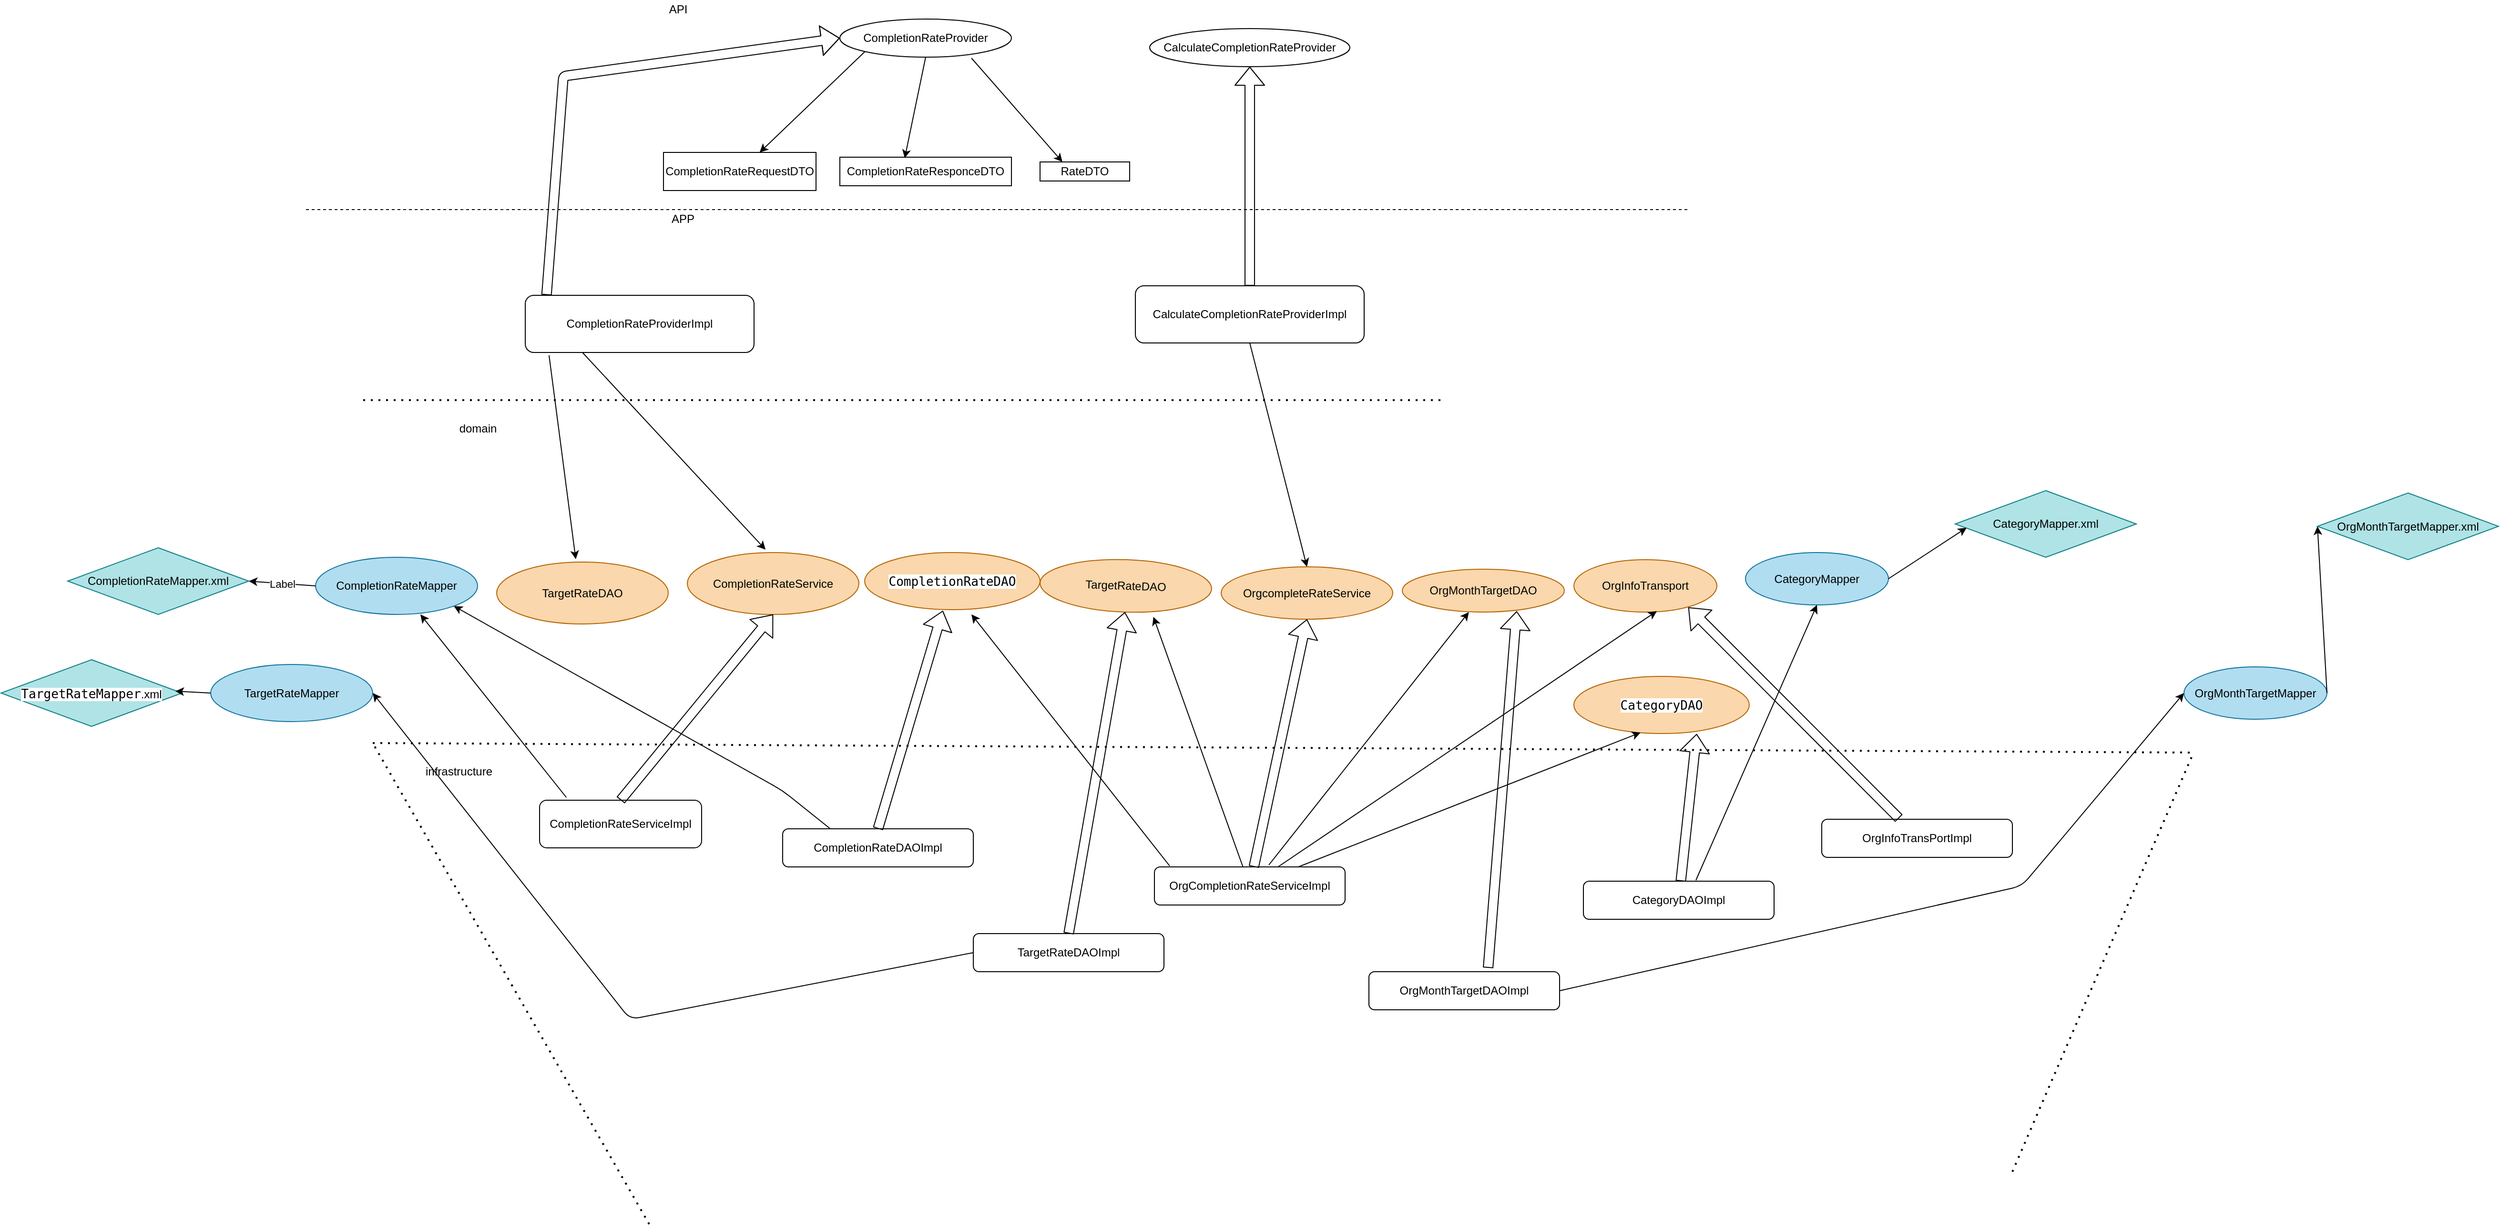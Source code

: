<mxfile version="14.9.1" type="github">
  <diagram id="_fAbOFc08DvIJd-jthX_" name="completion">
    <mxGraphModel dx="2500" dy="942" grid="1" gridSize="10" guides="1" tooltips="1" connect="1" arrows="1" fold="1" page="1" pageScale="1" pageWidth="827" pageHeight="1169" math="0" shadow="0">
      <root>
        <mxCell id="0" />
        <mxCell id="1" parent="0" />
        <mxCell id="HPlV_7bj_zp-51kPqmHS-1" value="" style="endArrow=none;dashed=1;html=1;" parent="1" edge="1">
          <mxGeometry width="50" height="50" relative="1" as="geometry">
            <mxPoint x="-370" y="240" as="sourcePoint" />
            <mxPoint x="1080" y="240" as="targetPoint" />
          </mxGeometry>
        </mxCell>
        <mxCell id="HPlV_7bj_zp-51kPqmHS-2" value="CompletionRateProvider" style="ellipse;whiteSpace=wrap;html=1;" parent="1" vertex="1">
          <mxGeometry x="190" y="40" width="180" height="40" as="geometry" />
        </mxCell>
        <mxCell id="HPlV_7bj_zp-51kPqmHS-3" value="CalculateCompletionRateProvider" style="ellipse;whiteSpace=wrap;html=1;" parent="1" vertex="1">
          <mxGeometry x="515" y="50" width="210" height="40" as="geometry" />
        </mxCell>
        <mxCell id="HPlV_7bj_zp-51kPqmHS-4" value="API" style="text;html=1;align=center;verticalAlign=middle;resizable=0;points=[];autosize=1;strokeColor=none;" parent="1" vertex="1">
          <mxGeometry x="5" y="20" width="30" height="20" as="geometry" />
        </mxCell>
        <mxCell id="HPlV_7bj_zp-51kPqmHS-5" value="CompletionRateRequestDTO" style="rounded=1;whiteSpace=wrap;html=1;arcSize=0;" parent="1" vertex="1">
          <mxGeometry x="5" y="180" width="160" height="40" as="geometry" />
        </mxCell>
        <mxCell id="HPlV_7bj_zp-51kPqmHS-6" value="CompletionRateResponceDTO" style="rounded=1;whiteSpace=wrap;html=1;arcSize=0;" parent="1" vertex="1">
          <mxGeometry x="190" y="185" width="180" height="30" as="geometry" />
        </mxCell>
        <mxCell id="HPlV_7bj_zp-51kPqmHS-7" value="RateDTO" style="rounded=1;whiteSpace=wrap;html=1;arcSize=0;" parent="1" vertex="1">
          <mxGeometry x="400" y="190" width="94" height="20" as="geometry" />
        </mxCell>
        <mxCell id="HPlV_7bj_zp-51kPqmHS-8" value="" style="endArrow=classic;html=1;exitX=0;exitY=1;exitDx=0;exitDy=0;" parent="1" source="HPlV_7bj_zp-51kPqmHS-2" target="HPlV_7bj_zp-51kPqmHS-5" edge="1">
          <mxGeometry width="50" height="50" relative="1" as="geometry">
            <mxPoint x="390" y="380" as="sourcePoint" />
            <mxPoint x="440" y="330" as="targetPoint" />
          </mxGeometry>
        </mxCell>
        <mxCell id="HPlV_7bj_zp-51kPqmHS-9" value="" style="endArrow=classic;html=1;exitX=0.5;exitY=1;exitDx=0;exitDy=0;entryX=0.378;entryY=0.033;entryDx=0;entryDy=0;entryPerimeter=0;" parent="1" source="HPlV_7bj_zp-51kPqmHS-2" target="HPlV_7bj_zp-51kPqmHS-6" edge="1">
          <mxGeometry width="50" height="50" relative="1" as="geometry">
            <mxPoint x="146.36" y="94.142" as="sourcePoint" />
            <mxPoint x="103.866" y="190" as="targetPoint" />
          </mxGeometry>
        </mxCell>
        <mxCell id="HPlV_7bj_zp-51kPqmHS-10" value="" style="endArrow=classic;html=1;entryX=0.25;entryY=0;entryDx=0;entryDy=0;exitX=0.767;exitY=1.025;exitDx=0;exitDy=0;exitPerimeter=0;" parent="1" source="HPlV_7bj_zp-51kPqmHS-2" target="HPlV_7bj_zp-51kPqmHS-7" edge="1">
          <mxGeometry width="50" height="50" relative="1" as="geometry">
            <mxPoint x="250" y="80" as="sourcePoint" />
            <mxPoint x="113.866" y="200" as="targetPoint" />
          </mxGeometry>
        </mxCell>
        <mxCell id="HPlV_7bj_zp-51kPqmHS-11" value="APP" style="text;html=1;align=center;verticalAlign=middle;resizable=0;points=[];autosize=1;strokeColor=none;" parent="1" vertex="1">
          <mxGeometry x="5" y="240" width="40" height="20" as="geometry" />
        </mxCell>
        <mxCell id="HPlV_7bj_zp-51kPqmHS-12" value="CalculateCompletionRateProviderImpl" style="rounded=1;whiteSpace=wrap;html=1;" parent="1" vertex="1">
          <mxGeometry x="500" y="320" width="240" height="60" as="geometry" />
        </mxCell>
        <mxCell id="HPlV_7bj_zp-51kPqmHS-14" value="CompletionRateProviderImpl" style="rounded=1;whiteSpace=wrap;html=1;" parent="1" vertex="1">
          <mxGeometry x="-140" y="330" width="240" height="60" as="geometry" />
        </mxCell>
        <mxCell id="HPlV_7bj_zp-51kPqmHS-16" value="" style="endArrow=none;dashed=1;html=1;dashPattern=1 3;strokeWidth=2;" parent="1" edge="1">
          <mxGeometry width="50" height="50" relative="1" as="geometry">
            <mxPoint x="-310" y="440" as="sourcePoint" />
            <mxPoint x="820" y="440" as="targetPoint" />
          </mxGeometry>
        </mxCell>
        <mxCell id="HPlV_7bj_zp-51kPqmHS-17" value="domain" style="text;html=1;align=center;verticalAlign=middle;resizable=0;points=[];autosize=1;strokeColor=none;" parent="1" vertex="1">
          <mxGeometry x="-220" y="460" width="60" height="20" as="geometry" />
        </mxCell>
        <mxCell id="HPlV_7bj_zp-51kPqmHS-19" value="CompletionRateService" style="ellipse;whiteSpace=wrap;html=1;fillColor=#fad7ac;strokeColor=#b46504;" parent="1" vertex="1">
          <mxGeometry x="30" y="600" width="180" height="65" as="geometry" />
        </mxCell>
        <mxCell id="HPlV_7bj_zp-51kPqmHS-21" value="TargetRateDAO" style="ellipse;whiteSpace=wrap;html=1;fillColor=#fad7ac;strokeColor=#b46504;" parent="1" vertex="1">
          <mxGeometry x="-170" y="610" width="180" height="65" as="geometry" />
        </mxCell>
        <mxCell id="HPlV_7bj_zp-51kPqmHS-25" value="OrgcompleteRateService" style="ellipse;whiteSpace=wrap;html=1;fillColor=#fad7ac;strokeColor=#b46504;" parent="1" vertex="1">
          <mxGeometry x="590" y="615" width="180" height="55" as="geometry" />
        </mxCell>
        <mxCell id="HPlV_7bj_zp-51kPqmHS-27" value="" style="endArrow=none;dashed=1;html=1;dashPattern=1 3;strokeWidth=2;" parent="1" edge="1">
          <mxGeometry width="50" height="50" relative="1" as="geometry">
            <mxPoint x="-300" y="800" as="sourcePoint" />
            <mxPoint x="1610" y="810" as="targetPoint" />
          </mxGeometry>
        </mxCell>
        <mxCell id="HPlV_7bj_zp-51kPqmHS-28" value="CompletionRateServiceImpl" style="rounded=1;whiteSpace=wrap;html=1;" parent="1" vertex="1">
          <mxGeometry x="-125" y="860" width="170" height="50" as="geometry" />
        </mxCell>
        <mxCell id="HPlV_7bj_zp-51kPqmHS-30" value="" style="shape=flexArrow;endArrow=classic;html=1;entryX=0.5;entryY=1;entryDx=0;entryDy=0;exitX=0.5;exitY=0;exitDx=0;exitDy=0;" parent="1" source="HPlV_7bj_zp-51kPqmHS-28" target="HPlV_7bj_zp-51kPqmHS-19" edge="1">
          <mxGeometry width="50" height="50" relative="1" as="geometry">
            <mxPoint x="115" y="740" as="sourcePoint" />
            <mxPoint x="165" y="690" as="targetPoint" />
          </mxGeometry>
        </mxCell>
        <mxCell id="HPlV_7bj_zp-51kPqmHS-32" value="OrgCompletionRateServiceImpl" style="rounded=1;whiteSpace=wrap;html=1;" parent="1" vertex="1">
          <mxGeometry x="520" y="930" width="200" height="40" as="geometry" />
        </mxCell>
        <mxCell id="HPlV_7bj_zp-51kPqmHS-33" value="CompletionRateMapper" style="ellipse;whiteSpace=wrap;html=1;fillColor=#b1ddf0;strokeColor=#10739e;" parent="1" vertex="1">
          <mxGeometry x="-360" y="605" width="170" height="60" as="geometry" />
        </mxCell>
        <mxCell id="HPlV_7bj_zp-51kPqmHS-34" value="" style="endArrow=classic;html=1;exitX=0.165;exitY=-0.06;exitDx=0;exitDy=0;exitPerimeter=0;entryX=0.647;entryY=1;entryDx=0;entryDy=0;entryPerimeter=0;" parent="1" source="HPlV_7bj_zp-51kPqmHS-28" target="HPlV_7bj_zp-51kPqmHS-33" edge="1">
          <mxGeometry width="50" height="50" relative="1" as="geometry">
            <mxPoint x="390" y="700" as="sourcePoint" />
            <mxPoint x="-100" y="610" as="targetPoint" />
          </mxGeometry>
        </mxCell>
        <mxCell id="HPlV_7bj_zp-51kPqmHS-35" value="" style="endArrow=classic;html=1;exitX=0.25;exitY=1;exitDx=0;exitDy=0;entryX=0.456;entryY=-0.046;entryDx=0;entryDy=0;entryPerimeter=0;" parent="1" source="HPlV_7bj_zp-51kPqmHS-14" target="HPlV_7bj_zp-51kPqmHS-19" edge="1">
          <mxGeometry width="50" height="50" relative="1" as="geometry">
            <mxPoint x="390" y="440" as="sourcePoint" />
            <mxPoint x="440" y="390" as="targetPoint" />
          </mxGeometry>
        </mxCell>
        <mxCell id="HPlV_7bj_zp-51kPqmHS-36" value="" style="endArrow=classic;html=1;exitX=0.104;exitY=1.05;exitDx=0;exitDy=0;exitPerimeter=0;entryX=0.461;entryY=-0.046;entryDx=0;entryDy=0;entryPerimeter=0;" parent="1" source="HPlV_7bj_zp-51kPqmHS-14" target="HPlV_7bj_zp-51kPqmHS-21" edge="1">
          <mxGeometry width="50" height="50" relative="1" as="geometry">
            <mxPoint x="390" y="440" as="sourcePoint" />
            <mxPoint x="440" y="390" as="targetPoint" />
          </mxGeometry>
        </mxCell>
        <mxCell id="HPlV_7bj_zp-51kPqmHS-37" value="infrastructure" style="text;html=1;align=center;verticalAlign=middle;resizable=0;points=[];autosize=1;strokeColor=none;" parent="1" vertex="1">
          <mxGeometry x="-255" y="820" width="90" height="20" as="geometry" />
        </mxCell>
        <mxCell id="HPlV_7bj_zp-51kPqmHS-39" value="" style="shape=flexArrow;endArrow=classic;html=1;entryX=0.5;entryY=1;entryDx=0;entryDy=0;" parent="1" source="HPlV_7bj_zp-51kPqmHS-32" target="HPlV_7bj_zp-51kPqmHS-25" edge="1">
          <mxGeometry width="50" height="50" relative="1" as="geometry">
            <mxPoint x="590" y="780" as="sourcePoint" />
            <mxPoint x="640" y="730" as="targetPoint" />
          </mxGeometry>
        </mxCell>
        <mxCell id="HPlV_7bj_zp-51kPqmHS-40" value="OrgMonthTargetDAO" style="ellipse;whiteSpace=wrap;html=1;fillColor=#fad7ac;strokeColor=#b46504;" parent="1" vertex="1">
          <mxGeometry x="780" y="617.5" width="170" height="45" as="geometry" />
        </mxCell>
        <mxCell id="HPlV_7bj_zp-51kPqmHS-41" value="" style="endArrow=classic;html=1;entryX=0.411;entryY=1;entryDx=0;entryDy=0;entryPerimeter=0;exitX=0.6;exitY=-0.05;exitDx=0;exitDy=0;exitPerimeter=0;" parent="1" source="HPlV_7bj_zp-51kPqmHS-32" target="HPlV_7bj_zp-51kPqmHS-40" edge="1">
          <mxGeometry width="50" height="50" relative="1" as="geometry">
            <mxPoint x="390" y="700" as="sourcePoint" />
            <mxPoint x="440" y="650" as="targetPoint" />
          </mxGeometry>
        </mxCell>
        <mxCell id="HPlV_7bj_zp-51kPqmHS-42" value="OrgInfoTransport" style="ellipse;whiteSpace=wrap;html=1;fillColor=#fad7ac;strokeColor=#b46504;" parent="1" vertex="1">
          <mxGeometry x="960" y="607.5" width="150" height="55" as="geometry" />
        </mxCell>
        <mxCell id="HPlV_7bj_zp-51kPqmHS-44" value="" style="endArrow=classic;html=1;entryX=0.58;entryY=0.982;entryDx=0;entryDy=0;entryPerimeter=0;" parent="1" source="HPlV_7bj_zp-51kPqmHS-32" target="HPlV_7bj_zp-51kPqmHS-42" edge="1">
          <mxGeometry width="50" height="50" relative="1" as="geometry">
            <mxPoint x="390" y="810" as="sourcePoint" />
            <mxPoint x="440" y="760" as="targetPoint" />
          </mxGeometry>
        </mxCell>
        <mxCell id="HPlV_7bj_zp-51kPqmHS-45" value="TargetRateDAO" style="ellipse;whiteSpace=wrap;html=1;fillColor=#fad7ac;strokeColor=#b46504;rotation=2;" parent="1" vertex="1">
          <mxGeometry x="400" y="607.5" width="180" height="55" as="geometry" />
        </mxCell>
        <mxCell id="HPlV_7bj_zp-51kPqmHS-46" value="" style="endArrow=classic;html=1;entryX=0.667;entryY=1.073;entryDx=0;entryDy=0;entryPerimeter=0;" parent="1" source="HPlV_7bj_zp-51kPqmHS-32" target="HPlV_7bj_zp-51kPqmHS-45" edge="1">
          <mxGeometry width="50" height="50" relative="1" as="geometry">
            <mxPoint x="390" y="810" as="sourcePoint" />
            <mxPoint x="440" y="730" as="targetPoint" />
          </mxGeometry>
        </mxCell>
        <mxCell id="HPlV_7bj_zp-51kPqmHS-47" value="&lt;pre style=&quot;font-family: &amp;#34;jetbrains mono&amp;#34; , monospace ; font-size: 9.8pt&quot;&gt;&lt;span style=&quot;background-color: rgb(255 , 255 , 255)&quot;&gt;CompletionRateDAO&lt;/span&gt;&lt;/pre&gt;" style="ellipse;whiteSpace=wrap;html=1;fillColor=#fad7ac;strokeColor=#b46504;" parent="1" vertex="1">
          <mxGeometry x="216" y="600" width="184" height="60" as="geometry" />
        </mxCell>
        <mxCell id="HPlV_7bj_zp-51kPqmHS-48" value="" style="endArrow=classic;html=1;entryX=0.609;entryY=1.083;entryDx=0;entryDy=0;entryPerimeter=0;exitX=0.08;exitY=-0.025;exitDx=0;exitDy=0;exitPerimeter=0;" parent="1" source="HPlV_7bj_zp-51kPqmHS-32" target="HPlV_7bj_zp-51kPqmHS-47" edge="1">
          <mxGeometry width="50" height="50" relative="1" as="geometry">
            <mxPoint x="390" y="760" as="sourcePoint" />
            <mxPoint x="440" y="710" as="targetPoint" />
          </mxGeometry>
        </mxCell>
        <mxCell id="HPlV_7bj_zp-51kPqmHS-49" value="&lt;pre style=&quot;font-family: &amp;#34;jetbrains mono&amp;#34; , monospace ; font-size: 9.8pt&quot;&gt;&lt;span style=&quot;background-color: rgb(255 , 255 , 255)&quot;&gt;CategoryDAO&lt;/span&gt;&lt;/pre&gt;" style="ellipse;whiteSpace=wrap;html=1;fillColor=#fad7ac;strokeColor=#b46504;" parent="1" vertex="1">
          <mxGeometry x="960" y="730" width="184" height="60" as="geometry" />
        </mxCell>
        <mxCell id="HPlV_7bj_zp-51kPqmHS-50" value="" style="endArrow=classic;html=1;entryX=0.38;entryY=0.983;entryDx=0;entryDy=0;entryPerimeter=0;" parent="1" source="HPlV_7bj_zp-51kPqmHS-32" target="HPlV_7bj_zp-51kPqmHS-49" edge="1">
          <mxGeometry width="50" height="50" relative="1" as="geometry">
            <mxPoint x="390" y="700" as="sourcePoint" />
            <mxPoint x="440" y="650" as="targetPoint" />
          </mxGeometry>
        </mxCell>
        <mxCell id="HPlV_7bj_zp-51kPqmHS-51" value="CategoryDAOImpl" style="rounded=1;whiteSpace=wrap;html=1;" parent="1" vertex="1">
          <mxGeometry x="970" y="945" width="200" height="40" as="geometry" />
        </mxCell>
        <mxCell id="HPlV_7bj_zp-51kPqmHS-53" value="" style="shape=flexArrow;endArrow=classic;html=1;entryX=0.7;entryY=1.005;entryDx=0;entryDy=0;entryPerimeter=0;" parent="1" source="HPlV_7bj_zp-51kPqmHS-51" target="HPlV_7bj_zp-51kPqmHS-49" edge="1">
          <mxGeometry width="50" height="50" relative="1" as="geometry">
            <mxPoint x="390" y="860" as="sourcePoint" />
            <mxPoint x="1030" y="770" as="targetPoint" />
          </mxGeometry>
        </mxCell>
        <mxCell id="HPlV_7bj_zp-51kPqmHS-56" value="&lt;span style=&quot;font-family: &amp;#34;helvetica&amp;#34;&quot;&gt;OrgMonthTargetDAOImpl&lt;/span&gt;" style="rounded=1;whiteSpace=wrap;html=1;" parent="1" vertex="1">
          <mxGeometry x="745" y="1040" width="200" height="40" as="geometry" />
        </mxCell>
        <mxCell id="HPlV_7bj_zp-51kPqmHS-57" value="" style="shape=flexArrow;endArrow=classic;html=1;exitX=0.625;exitY=-0.1;exitDx=0;exitDy=0;exitPerimeter=0;entryX=0.706;entryY=0.978;entryDx=0;entryDy=0;entryPerimeter=0;" parent="1" source="HPlV_7bj_zp-51kPqmHS-56" target="HPlV_7bj_zp-51kPqmHS-40" edge="1">
          <mxGeometry width="50" height="50" relative="1" as="geometry">
            <mxPoint x="280" y="1255" as="sourcePoint" />
            <mxPoint x="860" y="600" as="targetPoint" />
          </mxGeometry>
        </mxCell>
        <mxCell id="HPlV_7bj_zp-51kPqmHS-58" value="OrgInfoTransPortImpl" style="rounded=1;whiteSpace=wrap;html=1;" parent="1" vertex="1">
          <mxGeometry x="1220" y="880" width="200" height="40" as="geometry" />
        </mxCell>
        <mxCell id="HPlV_7bj_zp-51kPqmHS-59" value="" style="shape=flexArrow;endArrow=classic;html=1;exitX=0.405;exitY=-0.025;exitDx=0;exitDy=0;entryX=0.8;entryY=0.909;entryDx=0;entryDy=0;entryPerimeter=0;exitPerimeter=0;" parent="1" source="HPlV_7bj_zp-51kPqmHS-58" target="HPlV_7bj_zp-51kPqmHS-42" edge="1">
          <mxGeometry width="50" height="50" relative="1" as="geometry">
            <mxPoint x="1230" y="845" as="sourcePoint" />
            <mxPoint x="1160" y="685" as="targetPoint" />
          </mxGeometry>
        </mxCell>
        <mxCell id="HPlV_7bj_zp-51kPqmHS-60" value="&lt;span style=&quot;font-family: &amp;#34;helvetica&amp;#34;&quot;&gt;TargetRateDAOImpl&lt;/span&gt;" style="rounded=1;whiteSpace=wrap;html=1;" parent="1" vertex="1">
          <mxGeometry x="330" y="1000" width="200" height="40" as="geometry" />
        </mxCell>
        <mxCell id="HPlV_7bj_zp-51kPqmHS-61" value="" style="shape=flexArrow;endArrow=classic;html=1;entryX=0.5;entryY=1;entryDx=0;entryDy=0;exitX=0.5;exitY=0;exitDx=0;exitDy=0;" parent="1" source="HPlV_7bj_zp-51kPqmHS-60" target="HPlV_7bj_zp-51kPqmHS-45" edge="1">
          <mxGeometry width="50" height="50" relative="1" as="geometry">
            <mxPoint x="910" y="910" as="sourcePoint" />
            <mxPoint x="960" y="860" as="targetPoint" />
          </mxGeometry>
        </mxCell>
        <mxCell id="HPlV_7bj_zp-51kPqmHS-62" value="&lt;span style=&quot;font-family: &amp;#34;helvetica&amp;#34;&quot;&gt;CompletionRateDAOImpl&lt;/span&gt;" style="rounded=1;whiteSpace=wrap;html=1;" parent="1" vertex="1">
          <mxGeometry x="130" y="890" width="200" height="40" as="geometry" />
        </mxCell>
        <mxCell id="HPlV_7bj_zp-51kPqmHS-63" value="" style="shape=flexArrow;endArrow=classic;html=1;entryX=0.446;entryY=1.017;entryDx=0;entryDy=0;entryPerimeter=0;exitX=0.5;exitY=0;exitDx=0;exitDy=0;" parent="1" source="HPlV_7bj_zp-51kPqmHS-62" target="HPlV_7bj_zp-51kPqmHS-47" edge="1">
          <mxGeometry width="50" height="50" relative="1" as="geometry">
            <mxPoint x="480" y="910" as="sourcePoint" />
            <mxPoint x="530" y="860" as="targetPoint" />
          </mxGeometry>
        </mxCell>
        <mxCell id="HPlV_7bj_zp-51kPqmHS-64" value="CompletionRateMapper.xml" style="rhombus;whiteSpace=wrap;html=1;fillColor=#b0e3e6;strokeColor=#0e8088;" parent="1" vertex="1">
          <mxGeometry x="-620" y="595" width="190" height="70" as="geometry" />
        </mxCell>
        <mxCell id="HPlV_7bj_zp-51kPqmHS-65" value="" style="endArrow=classic;html=1;entryX=1;entryY=0.5;entryDx=0;entryDy=0;exitX=0;exitY=0.5;exitDx=0;exitDy=0;" parent="1" source="HPlV_7bj_zp-51kPqmHS-33" target="HPlV_7bj_zp-51kPqmHS-64" edge="1">
          <mxGeometry relative="1" as="geometry">
            <mxPoint x="90" y="620" as="sourcePoint" />
            <mxPoint x="250" y="620" as="targetPoint" />
          </mxGeometry>
        </mxCell>
        <mxCell id="HPlV_7bj_zp-51kPqmHS-66" value="Label" style="edgeLabel;resizable=0;html=1;align=center;verticalAlign=middle;" parent="HPlV_7bj_zp-51kPqmHS-65" connectable="0" vertex="1">
          <mxGeometry relative="1" as="geometry" />
        </mxCell>
        <mxCell id="HPlV_7bj_zp-51kPqmHS-70" value="CategoryMapper" style="ellipse;whiteSpace=wrap;html=1;fillColor=#b1ddf0;strokeColor=#10739e;" parent="1" vertex="1">
          <mxGeometry x="1140" y="600" width="150" height="55" as="geometry" />
        </mxCell>
        <mxCell id="HPlV_7bj_zp-51kPqmHS-71" value="" style="endArrow=classic;html=1;entryX=0.5;entryY=1;entryDx=0;entryDy=0;exitX=0.59;exitY=-0.025;exitDx=0;exitDy=0;exitPerimeter=0;" parent="1" source="HPlV_7bj_zp-51kPqmHS-51" target="HPlV_7bj_zp-51kPqmHS-70" edge="1">
          <mxGeometry width="50" height="50" relative="1" as="geometry">
            <mxPoint x="1030" y="820" as="sourcePoint" />
            <mxPoint x="1080" y="770" as="targetPoint" />
            <Array as="points" />
          </mxGeometry>
        </mxCell>
        <mxCell id="HPlV_7bj_zp-51kPqmHS-73" value="CategoryMapper.xml" style="rhombus;whiteSpace=wrap;html=1;fillColor=#b0e3e6;strokeColor=#0e8088;" parent="1" vertex="1">
          <mxGeometry x="1360" y="535" width="190" height="70" as="geometry" />
        </mxCell>
        <mxCell id="HPlV_7bj_zp-51kPqmHS-74" value="" style="endArrow=classic;html=1;exitX=1;exitY=0.5;exitDx=0;exitDy=0;entryX=0.063;entryY=0.557;entryDx=0;entryDy=0;entryPerimeter=0;" parent="1" source="HPlV_7bj_zp-51kPqmHS-70" target="HPlV_7bj_zp-51kPqmHS-73" edge="1">
          <mxGeometry width="50" height="50" relative="1" as="geometry">
            <mxPoint x="1450" y="730" as="sourcePoint" />
            <mxPoint x="1500" y="680" as="targetPoint" />
          </mxGeometry>
        </mxCell>
        <mxCell id="HPlV_7bj_zp-51kPqmHS-75" value="" style="endArrow=none;dashed=1;html=1;dashPattern=1 3;strokeWidth=2;" parent="1" edge="1">
          <mxGeometry width="50" height="50" relative="1" as="geometry">
            <mxPoint x="-10" y="1305" as="sourcePoint" />
            <mxPoint x="-300" y="800" as="targetPoint" />
          </mxGeometry>
        </mxCell>
        <mxCell id="HPlV_7bj_zp-51kPqmHS-76" value="" style="endArrow=classic;html=1;entryX=1;entryY=1;entryDx=0;entryDy=0;exitX=0.25;exitY=0;exitDx=0;exitDy=0;" parent="1" source="HPlV_7bj_zp-51kPqmHS-62" target="HPlV_7bj_zp-51kPqmHS-33" edge="1">
          <mxGeometry width="50" height="50" relative="1" as="geometry">
            <mxPoint x="440" y="980" as="sourcePoint" />
            <mxPoint x="490" y="930" as="targetPoint" />
            <Array as="points">
              <mxPoint x="130" y="850" />
            </Array>
          </mxGeometry>
        </mxCell>
        <mxCell id="HPlV_7bj_zp-51kPqmHS-77" value="" style="endArrow=none;dashed=1;html=1;dashPattern=1 3;strokeWidth=2;" parent="1" edge="1">
          <mxGeometry width="50" height="50" relative="1" as="geometry">
            <mxPoint x="1420" y="1250" as="sourcePoint" />
            <mxPoint x="1610" y="810" as="targetPoint" />
          </mxGeometry>
        </mxCell>
        <mxCell id="HPlV_7bj_zp-51kPqmHS-78" value="OrgMonthTargetMapper" style="ellipse;whiteSpace=wrap;html=1;fillColor=#b1ddf0;strokeColor=#10739e;" parent="1" vertex="1">
          <mxGeometry x="1600" y="720" width="150" height="55" as="geometry" />
        </mxCell>
        <mxCell id="HPlV_7bj_zp-51kPqmHS-79" value="" style="endArrow=classic;html=1;exitX=1;exitY=0.5;exitDx=0;exitDy=0;entryX=0;entryY=0.5;entryDx=0;entryDy=0;" parent="1" source="HPlV_7bj_zp-51kPqmHS-56" target="HPlV_7bj_zp-51kPqmHS-78" edge="1">
          <mxGeometry width="50" height="50" relative="1" as="geometry">
            <mxPoint x="1320" y="1040" as="sourcePoint" />
            <mxPoint x="1370" y="990" as="targetPoint" />
            <Array as="points">
              <mxPoint x="1430" y="950" />
            </Array>
          </mxGeometry>
        </mxCell>
        <mxCell id="HPlV_7bj_zp-51kPqmHS-80" value="OrgMonthTargetMapper.xml" style="rhombus;whiteSpace=wrap;html=1;fillColor=#b0e3e6;strokeColor=#0e8088;" parent="1" vertex="1">
          <mxGeometry x="1740" y="537.5" width="190" height="70" as="geometry" />
        </mxCell>
        <mxCell id="HPlV_7bj_zp-51kPqmHS-81" value="" style="endArrow=classic;html=1;entryX=0;entryY=0.5;entryDx=0;entryDy=0;exitX=1;exitY=0.5;exitDx=0;exitDy=0;" parent="1" source="HPlV_7bj_zp-51kPqmHS-78" target="HPlV_7bj_zp-51kPqmHS-80" edge="1">
          <mxGeometry width="50" height="50" relative="1" as="geometry">
            <mxPoint x="1320" y="1040" as="sourcePoint" />
            <mxPoint x="1370" y="990" as="targetPoint" />
          </mxGeometry>
        </mxCell>
        <mxCell id="HPlV_7bj_zp-51kPqmHS-83" value="TargetRateMapper" style="ellipse;whiteSpace=wrap;html=1;fillColor=#b1ddf0;strokeColor=#10739e;" parent="1" vertex="1">
          <mxGeometry x="-470" y="717.5" width="170" height="60" as="geometry" />
        </mxCell>
        <mxCell id="HPlV_7bj_zp-51kPqmHS-84" value="&lt;font style=&quot;background-color: rgb(255 , 255 , 255)&quot;&gt;&lt;span style=&quot;font-family: &amp;#34;jetbrains mono&amp;#34; , monospace ; font-size: 9.8pt&quot;&gt;TargetRateMapper&lt;/span&gt;.xml&lt;/font&gt;" style="rhombus;whiteSpace=wrap;html=1;fillColor=#b0e3e6;strokeColor=#0e8088;" parent="1" vertex="1">
          <mxGeometry x="-690" y="712.5" width="190" height="70" as="geometry" />
        </mxCell>
        <mxCell id="HPlV_7bj_zp-51kPqmHS-85" value="" style="endArrow=classic;html=1;entryX=1;entryY=0.5;entryDx=0;entryDy=0;exitX=0;exitY=0.5;exitDx=0;exitDy=0;" parent="1" source="HPlV_7bj_zp-51kPqmHS-60" target="HPlV_7bj_zp-51kPqmHS-83" edge="1">
          <mxGeometry width="50" height="50" relative="1" as="geometry">
            <mxPoint x="30" y="1090" as="sourcePoint" />
            <mxPoint x="80" y="1040" as="targetPoint" />
            <Array as="points">
              <mxPoint x="-30" y="1090" />
            </Array>
          </mxGeometry>
        </mxCell>
        <mxCell id="HPlV_7bj_zp-51kPqmHS-86" value="" style="endArrow=classic;html=1;entryX=0.963;entryY=0.471;entryDx=0;entryDy=0;entryPerimeter=0;exitX=0;exitY=0.5;exitDx=0;exitDy=0;" parent="1" source="HPlV_7bj_zp-51kPqmHS-83" target="HPlV_7bj_zp-51kPqmHS-84" edge="1">
          <mxGeometry width="50" height="50" relative="1" as="geometry">
            <mxPoint x="30" y="1090" as="sourcePoint" />
            <mxPoint x="80" y="1040" as="targetPoint" />
          </mxGeometry>
        </mxCell>
        <mxCell id="SSqMWVAblaQmUnexlEeC-1" value="" style="shape=flexArrow;endArrow=classic;html=1;exitX=0.093;exitY=-0.004;exitDx=0;exitDy=0;exitPerimeter=0;entryX=0;entryY=0.5;entryDx=0;entryDy=0;" edge="1" parent="1" source="HPlV_7bj_zp-51kPqmHS-14" target="HPlV_7bj_zp-51kPqmHS-2">
          <mxGeometry width="50" height="50" relative="1" as="geometry">
            <mxPoint x="390" y="310" as="sourcePoint" />
            <mxPoint x="220" y="70" as="targetPoint" />
            <Array as="points">
              <mxPoint x="-100" y="100" />
            </Array>
          </mxGeometry>
        </mxCell>
        <mxCell id="SSqMWVAblaQmUnexlEeC-2" value="" style="shape=flexArrow;endArrow=classic;html=1;entryX=0.5;entryY=1;entryDx=0;entryDy=0;exitX=0.5;exitY=0;exitDx=0;exitDy=0;" edge="1" parent="1" source="HPlV_7bj_zp-51kPqmHS-12" target="HPlV_7bj_zp-51kPqmHS-3">
          <mxGeometry width="50" height="50" relative="1" as="geometry">
            <mxPoint x="390" y="310" as="sourcePoint" />
            <mxPoint x="440" y="260" as="targetPoint" />
          </mxGeometry>
        </mxCell>
        <mxCell id="SSqMWVAblaQmUnexlEeC-3" value="" style="endArrow=classic;html=1;entryX=0.5;entryY=0;entryDx=0;entryDy=0;exitX=0.5;exitY=1;exitDx=0;exitDy=0;" edge="1" parent="1" source="HPlV_7bj_zp-51kPqmHS-12" target="HPlV_7bj_zp-51kPqmHS-25">
          <mxGeometry width="50" height="50" relative="1" as="geometry">
            <mxPoint x="390" y="560" as="sourcePoint" />
            <mxPoint x="440" y="510" as="targetPoint" />
          </mxGeometry>
        </mxCell>
      </root>
    </mxGraphModel>
  </diagram>
</mxfile>
